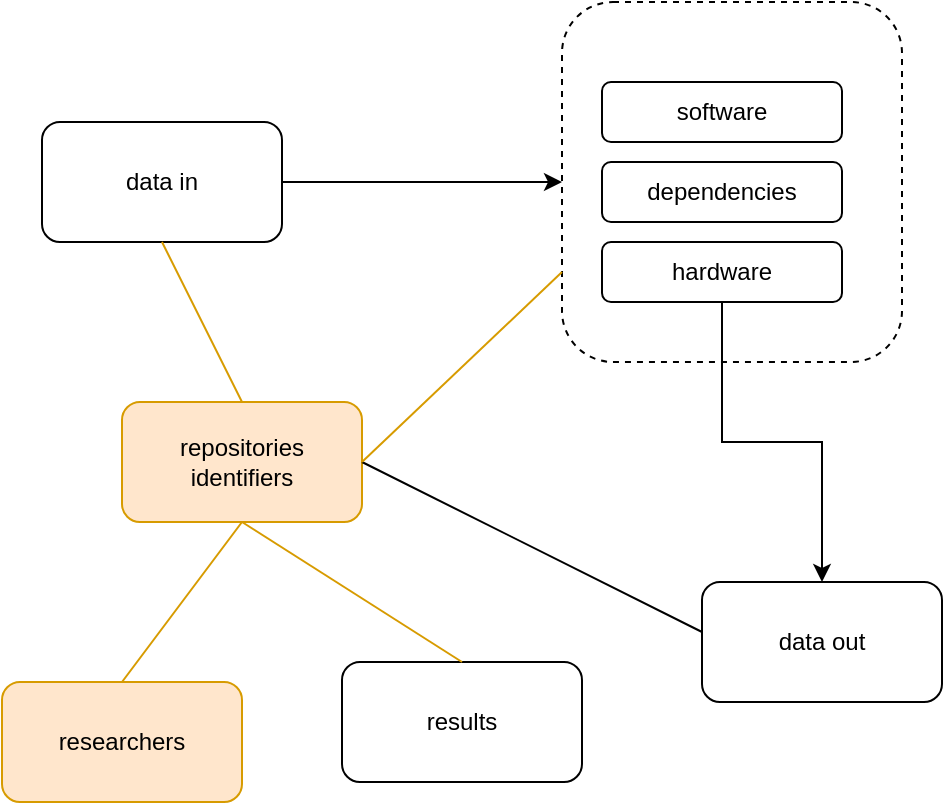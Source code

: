 <mxfile version="12.1.7" type="device" pages="1"><diagram id="gzQaNQDSLQWFTdcdpJyO" name="Page-1"><mxGraphModel dx="932" dy="666" grid="1" gridSize="10" guides="1" tooltips="1" connect="1" arrows="1" fold="1" page="1" pageScale="1" pageWidth="827" pageHeight="1169" math="0" shadow="0"><root><mxCell id="0"/><mxCell id="1" parent="0"/><mxCell id="w8FmlbUqLBl_bK9PZQpC-7" value="" style="rounded=1;whiteSpace=wrap;html=1;dashed=1;" vertex="1" parent="1"><mxGeometry x="430" y="100" width="170" height="180" as="geometry"/></mxCell><mxCell id="w8FmlbUqLBl_bK9PZQpC-12" value="" style="edgeStyle=orthogonalEdgeStyle;rounded=0;orthogonalLoop=1;jettySize=auto;html=1;entryX=0;entryY=0.5;entryDx=0;entryDy=0;" edge="1" parent="1" source="w8FmlbUqLBl_bK9PZQpC-1" target="w8FmlbUqLBl_bK9PZQpC-7"><mxGeometry relative="1" as="geometry"><mxPoint x="370" y="190" as="targetPoint"/></mxGeometry></mxCell><mxCell id="w8FmlbUqLBl_bK9PZQpC-1" value="data in" style="rounded=1;whiteSpace=wrap;html=1;" vertex="1" parent="1"><mxGeometry x="170" y="160" width="120" height="60" as="geometry"/></mxCell><mxCell id="w8FmlbUqLBl_bK9PZQpC-2" value="software" style="rounded=1;whiteSpace=wrap;html=1;" vertex="1" parent="1"><mxGeometry x="450" y="140" width="120" height="30" as="geometry"/></mxCell><mxCell id="w8FmlbUqLBl_bK9PZQpC-4" value="dependencies" style="rounded=1;whiteSpace=wrap;html=1;" vertex="1" parent="1"><mxGeometry x="450" y="180" width="120" height="30" as="geometry"/></mxCell><mxCell id="w8FmlbUqLBl_bK9PZQpC-14" value="" style="edgeStyle=orthogonalEdgeStyle;rounded=0;orthogonalLoop=1;jettySize=auto;html=1;entryX=0.5;entryY=0;entryDx=0;entryDy=0;" edge="1" parent="1" source="w8FmlbUqLBl_bK9PZQpC-5" target="w8FmlbUqLBl_bK9PZQpC-10"><mxGeometry relative="1" as="geometry"><mxPoint x="510" y="330" as="targetPoint"/></mxGeometry></mxCell><mxCell id="w8FmlbUqLBl_bK9PZQpC-5" value="hardware" style="rounded=1;whiteSpace=wrap;html=1;" vertex="1" parent="1"><mxGeometry x="450" y="220" width="120" height="30" as="geometry"/></mxCell><mxCell id="w8FmlbUqLBl_bK9PZQpC-8" value="repositories&lt;br&gt;identifiers" style="rounded=1;whiteSpace=wrap;html=1;fillColor=#ffe6cc;strokeColor=#d79b00;" vertex="1" parent="1"><mxGeometry x="210" y="300" width="120" height="60" as="geometry"/></mxCell><mxCell id="w8FmlbUqLBl_bK9PZQpC-9" value="researchers" style="rounded=1;whiteSpace=wrap;html=1;fillColor=#ffe6cc;strokeColor=#d79b00;" vertex="1" parent="1"><mxGeometry x="150" y="440" width="120" height="60" as="geometry"/></mxCell><mxCell id="w8FmlbUqLBl_bK9PZQpC-10" value="data out" style="rounded=1;whiteSpace=wrap;html=1;" vertex="1" parent="1"><mxGeometry x="500" y="390" width="120" height="60" as="geometry"/></mxCell><mxCell id="w8FmlbUqLBl_bK9PZQpC-18" value="" style="endArrow=none;html=1;strokeColor=#d79b00;exitX=0.5;exitY=0;exitDx=0;exitDy=0;fillColor=#ffe6cc;" edge="1" parent="1" source="w8FmlbUqLBl_bK9PZQpC-9"><mxGeometry width="50" height="50" relative="1" as="geometry"><mxPoint x="220" y="410" as="sourcePoint"/><mxPoint x="270" y="360" as="targetPoint"/></mxGeometry></mxCell><mxCell id="w8FmlbUqLBl_bK9PZQpC-19" value="" style="endArrow=none;html=1;strokeColor=#d79b00;exitX=0.5;exitY=0;exitDx=0;exitDy=0;fillColor=#ffe6cc;" edge="1" parent="1" source="w8FmlbUqLBl_bK9PZQpC-8"><mxGeometry width="50" height="50" relative="1" as="geometry"><mxPoint x="180" y="270" as="sourcePoint"/><mxPoint x="230" y="220" as="targetPoint"/></mxGeometry></mxCell><mxCell id="w8FmlbUqLBl_bK9PZQpC-20" value="" style="endArrow=none;html=1;strokeColor=#000000;exitX=1;exitY=0.5;exitDx=0;exitDy=0;" edge="1" parent="1" source="w8FmlbUqLBl_bK9PZQpC-8"><mxGeometry width="50" height="50" relative="1" as="geometry"><mxPoint x="450" y="465" as="sourcePoint"/><mxPoint x="500" y="415" as="targetPoint"/></mxGeometry></mxCell><mxCell id="w8FmlbUqLBl_bK9PZQpC-21" value="results" style="rounded=1;whiteSpace=wrap;html=1;" vertex="1" parent="1"><mxGeometry x="320" y="430" width="120" height="60" as="geometry"/></mxCell><mxCell id="w8FmlbUqLBl_bK9PZQpC-22" value="" style="endArrow=none;html=1;strokeColor=#d79b00;entryX=0.5;entryY=1;entryDx=0;entryDy=0;fillColor=#ffe6cc;" edge="1" parent="1" target="w8FmlbUqLBl_bK9PZQpC-8"><mxGeometry width="50" height="50" relative="1" as="geometry"><mxPoint x="380" y="430" as="sourcePoint"/><mxPoint x="430" y="380" as="targetPoint"/></mxGeometry></mxCell><mxCell id="w8FmlbUqLBl_bK9PZQpC-23" value="" style="endArrow=none;html=1;strokeColor=#d79b00;entryX=0;entryY=0.75;entryDx=0;entryDy=0;fillColor=#ffe6cc;" edge="1" parent="1" target="w8FmlbUqLBl_bK9PZQpC-7"><mxGeometry width="50" height="50" relative="1" as="geometry"><mxPoint x="330" y="330" as="sourcePoint"/><mxPoint x="380" y="280" as="targetPoint"/></mxGeometry></mxCell></root></mxGraphModel></diagram></mxfile>